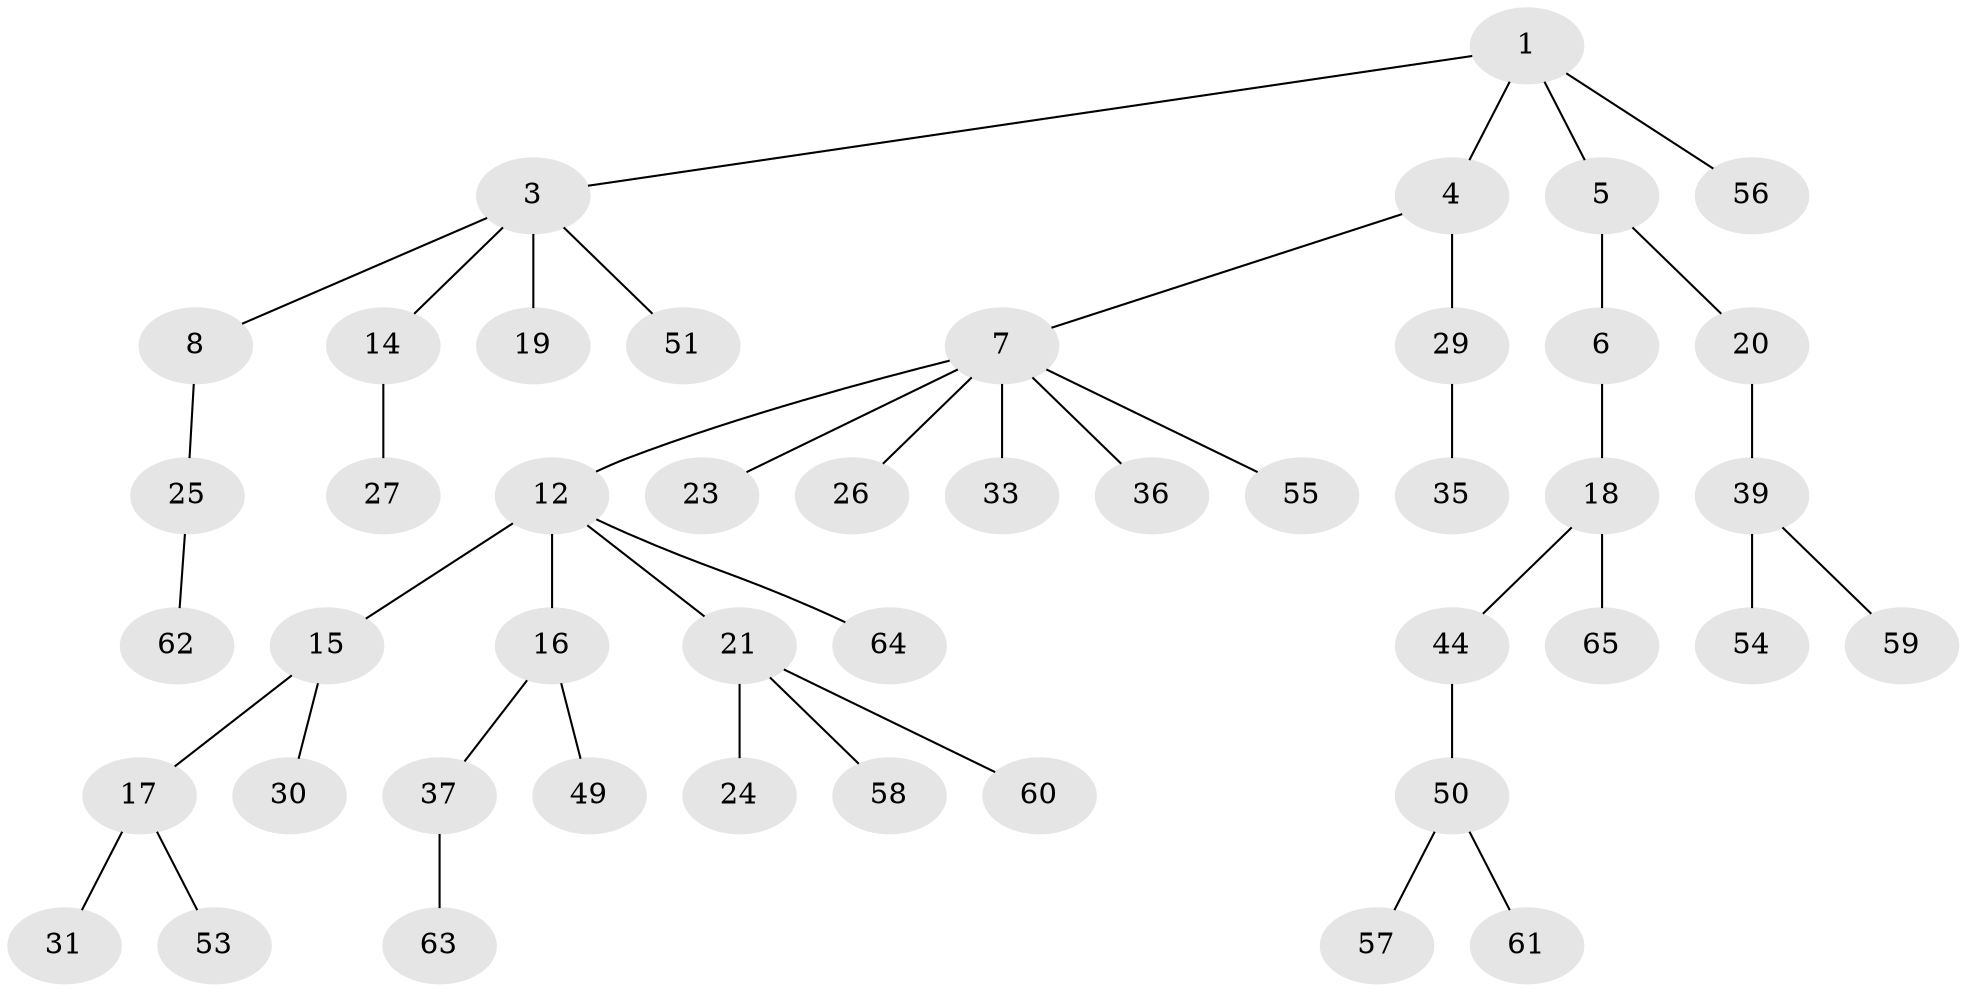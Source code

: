 // original degree distribution, {5: 0.06060606060606061, 2: 0.2878787878787879, 3: 0.18181818181818182, 1: 0.45454545454545453, 6: 0.015151515151515152}
// Generated by graph-tools (version 1.1) at 2025/19/03/04/25 18:19:21]
// undirected, 46 vertices, 45 edges
graph export_dot {
graph [start="1"]
  node [color=gray90,style=filled];
  1 [super="+2+9"];
  3;
  4;
  5;
  6;
  7 [super="+10+13+34"];
  8;
  12;
  14;
  15 [super="+22"];
  16;
  17 [super="+48"];
  18 [super="+38"];
  19;
  20;
  21 [super="+40"];
  23;
  24 [super="+32"];
  25 [super="+28+42"];
  26;
  27;
  29;
  30;
  31 [super="+66"];
  33;
  35;
  36 [super="+46"];
  37;
  39;
  44;
  49;
  50 [super="+52"];
  51;
  53;
  54;
  55;
  56;
  57;
  58;
  59;
  60;
  61;
  62;
  63;
  64;
  65;
  1 -- 4;
  1 -- 5;
  1 -- 56;
  1 -- 3;
  3 -- 8;
  3 -- 14;
  3 -- 19;
  3 -- 51;
  4 -- 7;
  4 -- 29;
  5 -- 6;
  5 -- 20;
  6 -- 18;
  7 -- 23;
  7 -- 36;
  7 -- 55;
  7 -- 26;
  7 -- 12;
  7 -- 33;
  8 -- 25;
  12 -- 15;
  12 -- 16;
  12 -- 21;
  12 -- 64;
  14 -- 27;
  15 -- 17;
  15 -- 30;
  16 -- 37;
  16 -- 49;
  17 -- 31;
  17 -- 53;
  18 -- 65;
  18 -- 44;
  20 -- 39;
  21 -- 24;
  21 -- 58;
  21 -- 60;
  25 -- 62;
  29 -- 35;
  37 -- 63;
  39 -- 54;
  39 -- 59;
  44 -- 50;
  50 -- 57;
  50 -- 61;
}
